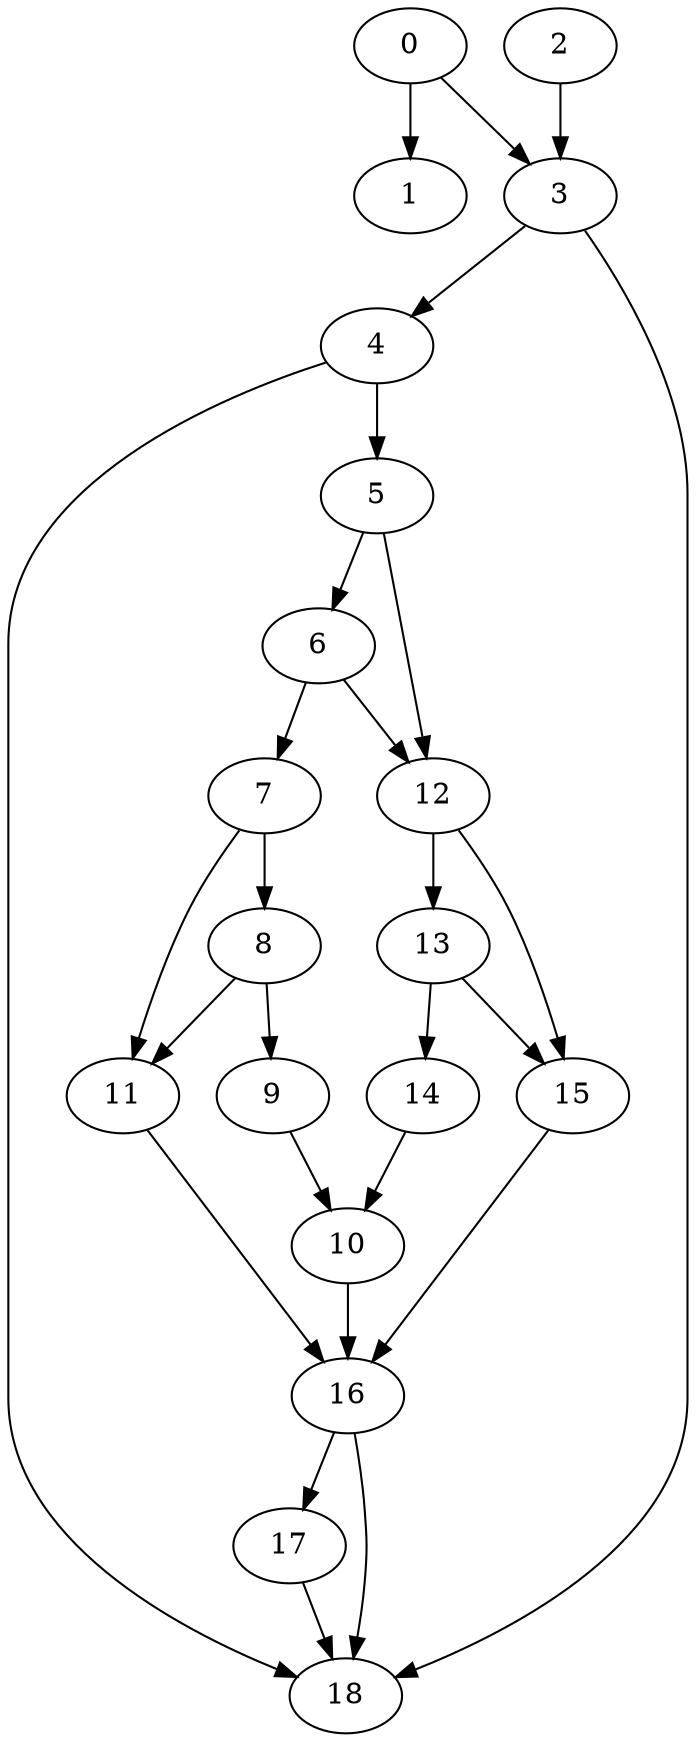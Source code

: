 digraph {
	0
	1
	2
	3
	4
	5
	6
	7
	8
	9
	10
	11
	12
	13
	14
	15
	16
	17
	18
	8 -> 9
	14 -> 10
	9 -> 10
	7 -> 11
	8 -> 11
	0 -> 1
	4 -> 5
	5 -> 6
	12 -> 15
	13 -> 15
	16 -> 17
	0 -> 3
	2 -> 3
	5 -> 12
	6 -> 12
	13 -> 14
	6 -> 7
	12 -> 13
	3 -> 4
	7 -> 8
	10 -> 16
	11 -> 16
	15 -> 16
	4 -> 18
	16 -> 18
	17 -> 18
	3 -> 18
}
